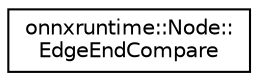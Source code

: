 digraph "Graphical Class Hierarchy"
{
  edge [fontname="Helvetica",fontsize="10",labelfontname="Helvetica",labelfontsize="10"];
  node [fontname="Helvetica",fontsize="10",shape=record];
  rankdir="LR";
  Node0 [label="onnxruntime::Node::\lEdgeEndCompare",height=0.2,width=0.4,color="black", fillcolor="white", style="filled",URL="$structonnxruntime_1_1Node_1_1EdgeEndCompare.html"];
}
